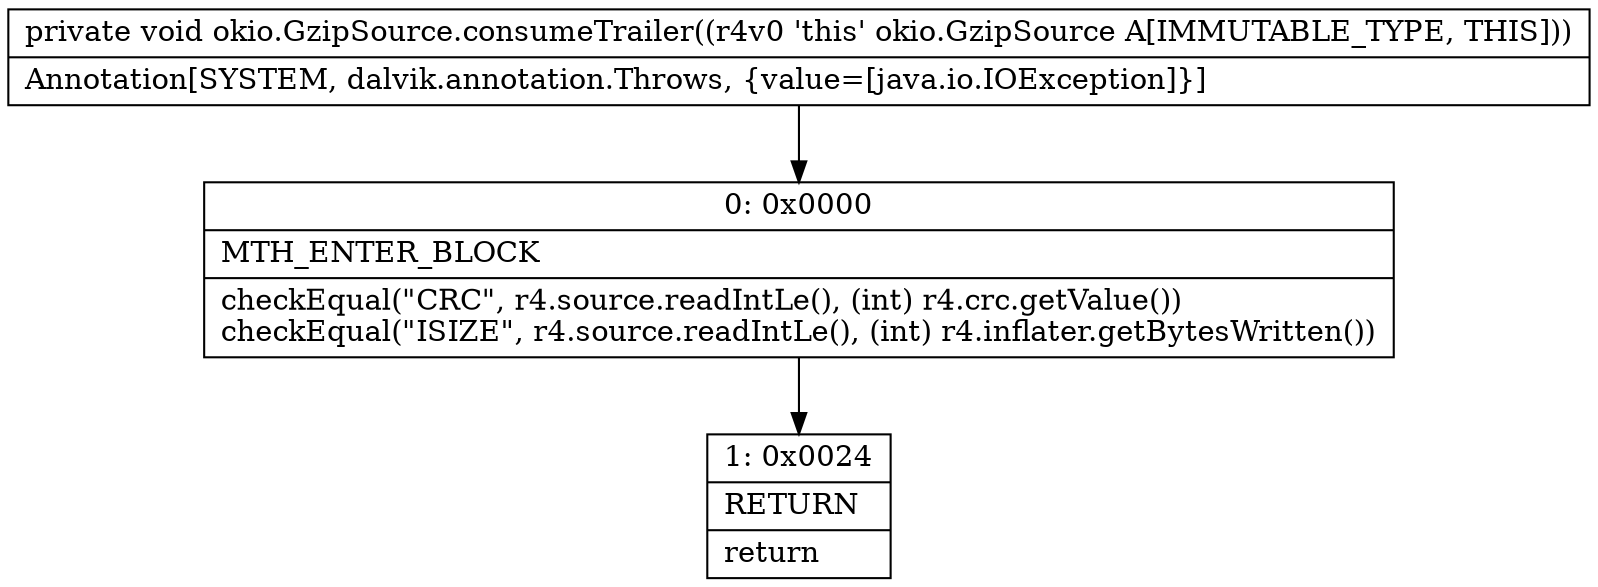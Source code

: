 digraph "CFG forokio.GzipSource.consumeTrailer()V" {
Node_0 [shape=record,label="{0\:\ 0x0000|MTH_ENTER_BLOCK\l|checkEqual(\"CRC\", r4.source.readIntLe(), (int) r4.crc.getValue())\lcheckEqual(\"ISIZE\", r4.source.readIntLe(), (int) r4.inflater.getBytesWritten())\l}"];
Node_1 [shape=record,label="{1\:\ 0x0024|RETURN\l|return\l}"];
MethodNode[shape=record,label="{private void okio.GzipSource.consumeTrailer((r4v0 'this' okio.GzipSource A[IMMUTABLE_TYPE, THIS]))  | Annotation[SYSTEM, dalvik.annotation.Throws, \{value=[java.io.IOException]\}]\l}"];
MethodNode -> Node_0;
Node_0 -> Node_1;
}

